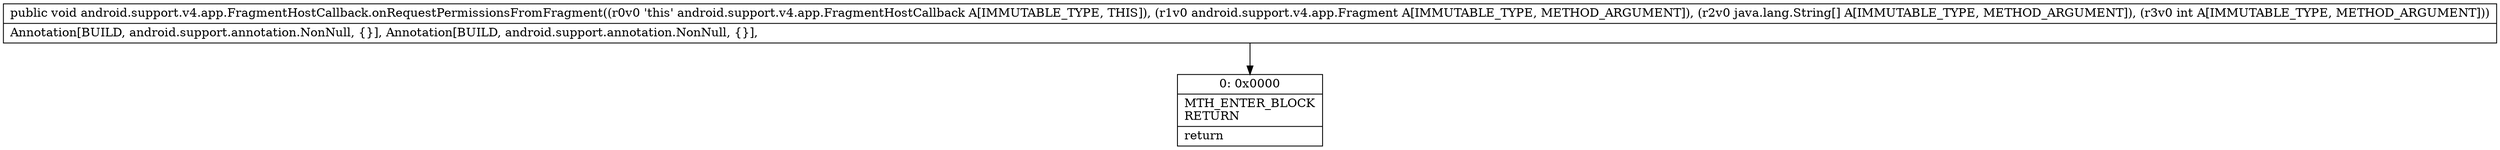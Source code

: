 digraph "CFG forandroid.support.v4.app.FragmentHostCallback.onRequestPermissionsFromFragment(Landroid\/support\/v4\/app\/Fragment;[Ljava\/lang\/String;I)V" {
Node_0 [shape=record,label="{0\:\ 0x0000|MTH_ENTER_BLOCK\lRETURN\l|return\l}"];
MethodNode[shape=record,label="{public void android.support.v4.app.FragmentHostCallback.onRequestPermissionsFromFragment((r0v0 'this' android.support.v4.app.FragmentHostCallback A[IMMUTABLE_TYPE, THIS]), (r1v0 android.support.v4.app.Fragment A[IMMUTABLE_TYPE, METHOD_ARGUMENT]), (r2v0 java.lang.String[] A[IMMUTABLE_TYPE, METHOD_ARGUMENT]), (r3v0 int A[IMMUTABLE_TYPE, METHOD_ARGUMENT]))  | Annotation[BUILD, android.support.annotation.NonNull, \{\}], Annotation[BUILD, android.support.annotation.NonNull, \{\}], \l}"];
MethodNode -> Node_0;
}

